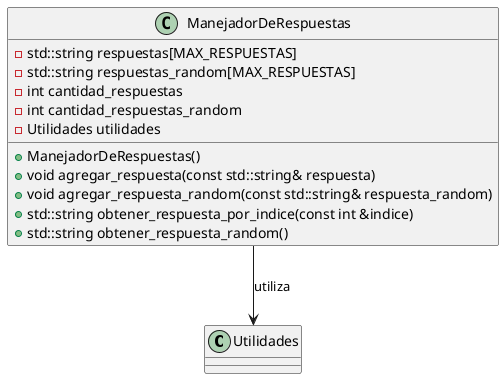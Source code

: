 @startuml
'https://plantuml.com/class-diagram

class Utilidades

class ManejadorDeRespuestas {
    - std::string respuestas[MAX_RESPUESTAS]
    - std::string respuestas_random[MAX_RESPUESTAS]
    - int cantidad_respuestas
    - int cantidad_respuestas_random
    - Utilidades utilidades

    + ManejadorDeRespuestas()
    + void agregar_respuesta(const std::string& respuesta)
    + void agregar_respuesta_random(const std::string& respuesta_random)
    + std::string obtener_respuesta_por_indice(const int &indice)
    + std::string obtener_respuesta_random()
}

' Relaciones
ManejadorDeRespuestas --> Utilidades : "utiliza"

@enduml